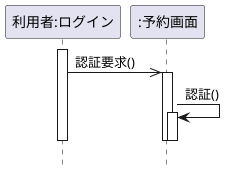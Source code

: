 @startuml SD
hide footbox
participant "利用者:ログイン" as login
participant ":予約画面" as reservation
activate login
login ->> reservation: 認証要求()
activate reservation
reservation -> reservation: 認証()
activate reservation
deactivate reservation
deactivate reservation
deactivate login
@enduml